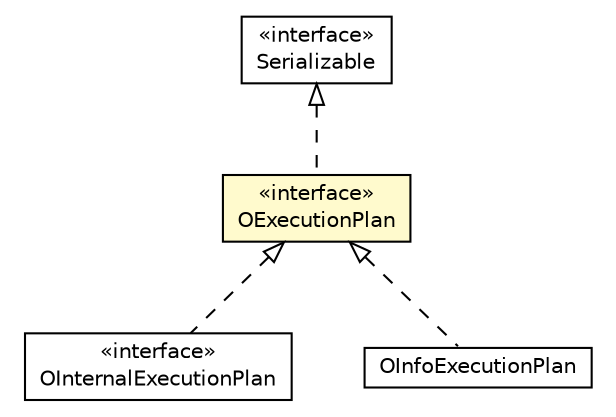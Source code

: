 #!/usr/local/bin/dot
#
# Class diagram 
# Generated by UMLGraph version R5_6-24-gf6e263 (http://www.umlgraph.org/)
#

digraph G {
	edge [fontname="Helvetica",fontsize=10,labelfontname="Helvetica",labelfontsize=10];
	node [fontname="Helvetica",fontsize=10,shape=plaintext];
	nodesep=0.25;
	ranksep=0.5;
	// com.orientechnologies.orient.core.sql.executor.OInternalExecutionPlan
	c3267415 [label=<<table title="com.orientechnologies.orient.core.sql.executor.OInternalExecutionPlan" border="0" cellborder="1" cellspacing="0" cellpadding="2" port="p" href="./OInternalExecutionPlan.html">
		<tr><td><table border="0" cellspacing="0" cellpadding="1">
<tr><td align="center" balign="center"> &#171;interface&#187; </td></tr>
<tr><td align="center" balign="center"> OInternalExecutionPlan </td></tr>
		</table></td></tr>
		</table>>, URL="./OInternalExecutionPlan.html", fontname="Helvetica", fontcolor="black", fontsize=10.0];
	// com.orientechnologies.orient.core.sql.executor.OExecutionPlan
	c3267426 [label=<<table title="com.orientechnologies.orient.core.sql.executor.OExecutionPlan" border="0" cellborder="1" cellspacing="0" cellpadding="2" port="p" bgcolor="lemonChiffon" href="./OExecutionPlan.html">
		<tr><td><table border="0" cellspacing="0" cellpadding="1">
<tr><td align="center" balign="center"> &#171;interface&#187; </td></tr>
<tr><td align="center" balign="center"> OExecutionPlan </td></tr>
		</table></td></tr>
		</table>>, URL="./OExecutionPlan.html", fontname="Helvetica", fontcolor="black", fontsize=10.0];
	// com.orientechnologies.orient.core.sql.executor.OInfoExecutionPlan
	c3267428 [label=<<table title="com.orientechnologies.orient.core.sql.executor.OInfoExecutionPlan" border="0" cellborder="1" cellspacing="0" cellpadding="2" port="p" href="./OInfoExecutionPlan.html">
		<tr><td><table border="0" cellspacing="0" cellpadding="1">
<tr><td align="center" balign="center"> OInfoExecutionPlan </td></tr>
		</table></td></tr>
		</table>>, URL="./OInfoExecutionPlan.html", fontname="Helvetica", fontcolor="black", fontsize=10.0];
	//com.orientechnologies.orient.core.sql.executor.OInternalExecutionPlan implements com.orientechnologies.orient.core.sql.executor.OExecutionPlan
	c3267426:p -> c3267415:p [dir=back,arrowtail=empty,style=dashed];
	//com.orientechnologies.orient.core.sql.executor.OExecutionPlan implements java.io.Serializable
	c3269033:p -> c3267426:p [dir=back,arrowtail=empty,style=dashed];
	//com.orientechnologies.orient.core.sql.executor.OInfoExecutionPlan implements com.orientechnologies.orient.core.sql.executor.OExecutionPlan
	c3267426:p -> c3267428:p [dir=back,arrowtail=empty,style=dashed];
	// java.io.Serializable
	c3269033 [label=<<table title="java.io.Serializable" border="0" cellborder="1" cellspacing="0" cellpadding="2" port="p" href="http://java.sun.com/j2se/1.4.2/docs/api/java/io/Serializable.html">
		<tr><td><table border="0" cellspacing="0" cellpadding="1">
<tr><td align="center" balign="center"> &#171;interface&#187; </td></tr>
<tr><td align="center" balign="center"> Serializable </td></tr>
		</table></td></tr>
		</table>>, URL="http://java.sun.com/j2se/1.4.2/docs/api/java/io/Serializable.html", fontname="Helvetica", fontcolor="black", fontsize=10.0];
}

